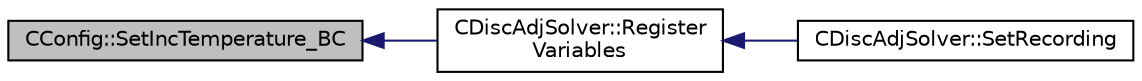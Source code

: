 digraph "CConfig::SetIncTemperature_BC"
{
  edge [fontname="Helvetica",fontsize="10",labelfontname="Helvetica",labelfontsize="10"];
  node [fontname="Helvetica",fontsize="10",shape=record];
  rankdir="LR";
  Node14664 [label="CConfig::SetIncTemperature_BC",height=0.2,width=0.4,color="black", fillcolor="grey75", style="filled", fontcolor="black"];
  Node14664 -> Node14665 [dir="back",color="midnightblue",fontsize="10",style="solid",fontname="Helvetica"];
  Node14665 [label="CDiscAdjSolver::Register\lVariables",height=0.2,width=0.4,color="black", fillcolor="white", style="filled",URL="$class_c_disc_adj_solver.html#a46669aa416ef9f487c65db54dfab03ee",tooltip="A virtual member. "];
  Node14665 -> Node14666 [dir="back",color="midnightblue",fontsize="10",style="solid",fontname="Helvetica"];
  Node14666 [label="CDiscAdjSolver::SetRecording",height=0.2,width=0.4,color="black", fillcolor="white", style="filled",URL="$class_c_disc_adj_solver.html#a696214d1de7cabe49792ce047e08b5f4",tooltip="Prepare the solver for a new recording. "];
}
